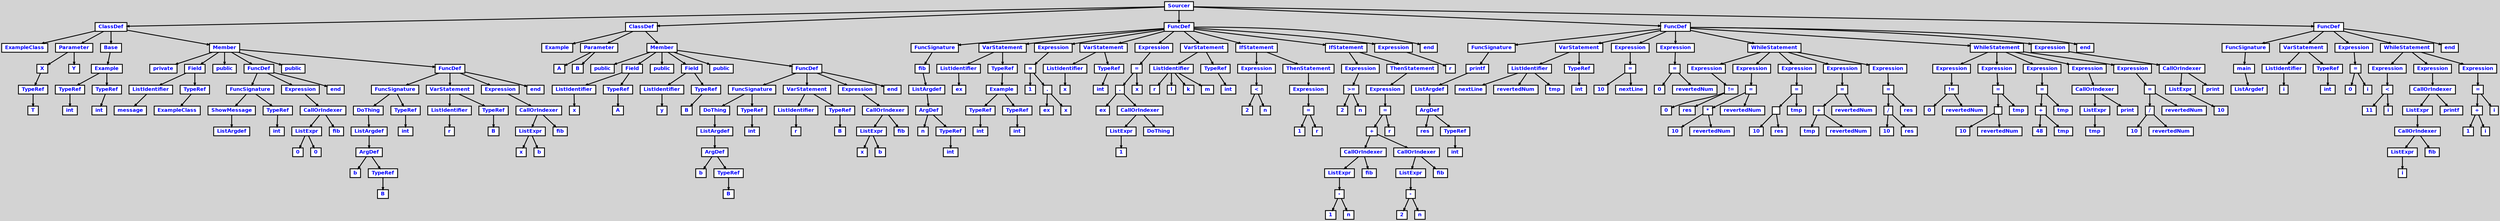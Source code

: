 digraph {

	ordering=out;
	ranksep=.4;
	bgcolor="lightgrey";  node [shape=box, fixedsize=false, fontsize=12, fontname="Helvetica-bold", fontcolor="blue"
	width=.25, height=.25, color="black", fillcolor="white", style="filled, solid, bold"];

	edge [arrowsize=.5, color="black", style="bold"]

	n00001224704364D0[label="Sourcer"]
	n00001224704090E0[label="ClassDef"]
	n0000122470408FA8[label="ExampleClass"]
	n0000122470409350[label="Parameter"]
	n0000122470401E50[label="X"]
	n0000122470401D18[label="TypeRef"]
	n0000122470401BE0[label="T"]
	n0000122470401F88[label="Y"]
	n0000122470409488[label="Base"]
	n00001224704095C0[label="Example"]
	n00001224704021F8[label="TypeRef"]
	n0000122470401AA8[label="int"]
	n0000122470402468[label="TypeRef"]
	n00001224704020C0[label="int"]
	n00001224704096F8[label="Member"]
	n00001224704025A0[label="private"]
	n0000122470402CF0[label="Field"]
	n0000122470402810[label="ListIdentifier"]
	n00001224704026D8[label="message"]
	n0000122470402BB8[label="TypeRef"]
	n0000122470402A80[label="ExampleClass"]
	n0000122470402E28[label="public"]
	n00001224704053F0[label="FuncDef"]
	n0000122470403440[label="FuncSignature"]
	n0000122470403578[label="ShowMessage"]
	n0000122470403098[label="ListArgdef"]
	n0000122470403308[label="TypeRef"]
	n0000122470402F60[label="int"]
	n0000122470405660[label="Expression"]
	n0000122470405798[label="CallOrIndexer"]
	n0000122470404F10[label="ListExpr"]
	n00001224704047C0[label="0"]
	n0000122470404B68[label="0"]
	n0000122470404688[label="fib"]
	n00001224704042E0[label="end"]
	n0000122470405A08[label="public"]
	n0000122470408AC8[label="FuncDef"]
	n0000122470406500[label="FuncSignature"]
	n0000122470406638[label="DoThing"]
	n0000122470406158[label="ListArgdef"]
	n0000122470405EE8[label="ArgDef"]
	n0000122470405B40[label="b"]
	n0000122470405DB0[label="TypeRef"]
	n0000122470405C78[label="B"]
	n00001224704063C8[label="TypeRef"]
	n0000122470406020[label="int"]
	n0000122470406B18[label="VarStatement"]
	n00001224704068A8[label="ListIdentifier"]
	n0000122470406770[label="r"]
	n0000122470406D88[label="TypeRef"]
	n0000122470406C50[label="B"]
	n0000122470408D38[label="Expression"]
	n0000122470408E70[label="CallOrIndexer"]
	n00001224704085E8[label="ListExpr"]
	n0000122470407E98[label="x"]
	n0000122470408240[label="b"]
	n0000122470407D60[label="fib"]
	n00001224704079B8[label="end"]
	n000012247040E288[label="ClassDef"]
	n000012247040E150[label="Example"]
	n000012247040E4F8[label="Parameter"]
	n0000122470409830[label="A"]
	n0000122470409968[label="B"]
	n000012247040E630[label="Member"]
	n0000122470409AA0[label="public"]
	n000012247040A1F0[label="Field"]
	n0000122470409D10[label="ListIdentifier"]
	n0000122470409BD8[label="x"]
	n000012247040A0B8[label="TypeRef"]
	n0000122470409F80[label="A"]
	n000012247040A328[label="public"]
	n000012247040AA78[label="Field"]
	n000012247040A598[label="ListIdentifier"]
	n000012247040A460[label="y"]
	n000012247040A940[label="TypeRef"]
	n000012247040A808[label="B"]
	n000012247040ABB0[label="public"]
	n000012247040DC70[label="FuncDef"]
	n000012247040B6A8[label="FuncSignature"]
	n000012247040B7E0[label="DoThing"]
	n000012247040B300[label="ListArgdef"]
	n000012247040B090[label="ArgDef"]
	n000012247040ACE8[label="b"]
	n000012247040AF58[label="TypeRef"]
	n000012247040AE20[label="B"]
	n000012247040B570[label="TypeRef"]
	n000012247040B1C8[label="int"]
	n000012247040BCC0[label="VarStatement"]
	n000012247040BA50[label="ListIdentifier"]
	n000012247040B918[label="r"]
	n000012247040BF30[label="TypeRef"]
	n000012247040BDF8[label="B"]
	n000012247040DEE0[label="Expression"]
	n000012247040E018[label="CallOrIndexer"]
	n000012247040D790[label="ListExpr"]
	n000012247040D040[label="x"]
	n000012247040D3E8[label="b"]
	n000012247040CF08[label="fib"]
	n000012247040CB60[label="end"]
	n000012247041CB50[label="FuncDef"]
	n000012247040ED80[label="FuncSignature"]
	n000012247040EEB8[label="fib"]
	n000012247040EC48[label="ListArgdef"]
	n000012247040E9D8[label="ArgDef"]
	n000012247040E768[label="n"]
	n000012247040E8A0[label="TypeRef"]
	n000012247040E3C0[label="int"]
	n000012247040F740[label="VarStatement"]
	n000012247040F128[label="ListIdentifier"]
	n000012247040EFF0[label="ex"]
	n000012247040FAE8[label="TypeRef"]
	n000012247040F9B0[label="Example"]
	n000012247040F608[label="TypeRef"]
	n000012247040F398[label="int"]
	n000012247040F878[label="TypeRef"]
	n000012247040F4D0[label="int"]
	n0000122470410E68[label="Expression"]
	n0000122470410FA0[label="="]
	n0000122470410BF8[label="1"]
	n0000122470410AC0[label="."]
	n0000122470410850[label="ex"]
	n0000122470410718[label="x"]
	n0000122470411480[label="VarStatement"]
	n00001224704110D8[label="ListIdentifier"]
	n00001224704105E0[label="x"]
	n00001224704115B8[label="TypeRef"]
	n0000122470411348[label="int"]
	n0000122470412938[label="Expression"]
	n0000122470413DF0[label="="]
	n0000122470413F28[label="."]
	n0000122470412CE0[label="ex"]
	n0000122470413B80[label="CallOrIndexer"]
	n00001224704132F8[label="ListExpr"]
	n0000122470412F50[label="1"]
	n0000122470412E18[label="DoThing"]
	n0000122470411960[label="x"]
	n0000122470414678[label="VarStatement"]
	n0000122470413A48[label="ListIdentifier"]
	n0000122470412800[label="r"]
	n0000122470414060[label="l"]
	n0000122470414198[label="k"]
	n00001224704142D0[label="m"]
	n00001224704147B0[label="TypeRef"]
	n0000122470414540[label="int"]
	n0000122470416010[label="IfStatement"]
	n0000122470416628[label="Expression"]
	n00001224704153E0[label="<"]
	n0000122470415650[label="2"]
	n0000122470414B58[label="n"]
	n0000122470416898[label="ThenStatement"]
	n0000122470416280[label="Expression"]
	n0000122470416760[label="="]
	n00001224704163B8[label="1"]
	n0000122470415B30[label="r"]
	n000012247041A1E0[label="IfStatement"]
	n000012247041AF48[label="Expression"]
	n00001224704174C8[label=">="]
	n0000122470417738[label="2"]
	n0000122470416C40[label="n"]
	n000012247041C2C8[label="ThenStatement"]
	n000012247041A318[label="Expression"]
	n000012247041B080[label="="]
	n000012247041B2F0[label="+"]
	n000012247041C670[label="CallOrIndexer"]
	n000012247041BB78[label="ListExpr"]
	n000012247041BA40[label="-"]
	n000012247041BCB0[label="1"]
	n000012247041B7D0[label="n"]
	n000012247041B698[label="fib"]
	n000012247041B1B8[label="CallOrIndexer"]
	n000012247041ABA0[label="ListExpr"]
	n000012247041AA68[label="-"]
	n000012247041ACD8[label="2"]
	n000012247041A7F8[label="n"]
	n000012247041A6C0[label="fib"]
	n0000122470417C18[label="r"]
	n000012247041CC88[label="Expression"]
	n000012247041C8E0[label="r"]
	n000012247041C7A8[label="end"]
	n000012247042F108[label="FuncDef"]
	n000012247041D510[label="FuncSignature"]
	n000012247041D648[label="printf"]
	n000012247041D3D8[label="ListArgdef"]
	n000012247041D168[label="ArgDef"]
	n000012247041CEF8[label="res"]
	n000012247041D030[label="TypeRef"]
	n000012247041CDC0[label="int"]
	n000012247041DED0[label="VarStatement"]
	n000012247041D8B8[label="ListIdentifier"]
	n000012247041D780[label="nextLine"]
	n000012247041D9F0[label="revertedNum"]
	n000012247041DB28[label="tmp"]
	n000012247041E008[label="TypeRef"]
	n000012247041DD98[label="int"]
	n000012247041EB00[label="Expression"]
	n000012247041EFE0[label="="]
	n000012247041EC38[label="10"]
	n000012247041E3B0[label="nextLine"]
	n000012247041F9A0[label="Expression"]
	n000012247041FE80[label="="]
	n000012247041FAD8[label="0"]
	n000012247041F250[label="revertedNum"]
	n0000122470426138[label="WhileStatement"]
	n00001224704263A8[label="Expression"]
	n0000122470420978[label="!="]
	n0000122470420BE8[label="0"]
	n00001224704200F0[label="res"]
	n0000122470421CF8[label="Expression"]
	n0000122470422310[label="="]
	n00001224704221D8[label="*"]
	n0000122470422448[label="10"]
	n0000122470421F68[label="revertedNum"]
	n00001224704210C8[label="revertedNum"]
	n0000122470423420[label="Expression"]
	n0000122470423A38[label="="]
	n0000122470423900[label=""]
	n0000122470423B70[label="10"]
	n0000122470423690[label="res"]
	n00001224704227F0[label="tmp"]
	n0000122470424B48[label="Expression"]
	n0000122470425160[label="="]
	n0000122470425028[label="+"]
	n0000122470425298[label="tmp"]
	n0000122470424DB8[label="revertedNum"]
	n0000122470423F18[label="revertedNum"]
	n0000122470426270[label="Expression"]
	n0000122470426888[label="="]
	n0000122470426750[label="/"]
	n00001224704269C0[label="10"]
	n00001224704264E0[label="res"]
	n0000122470425640[label="res"]
	n000012247042D158[label="WhileStatement"]
	n000012247042D3C8[label="Expression"]
	n0000122470427728[label="!="]
	n0000122470427998[label="0"]
	n0000122470426EA0[label="revertedNum"]
	n0000122470428AA8[label="Expression"]
	n00001224704290C0[label="="]
	n0000122470428F88[label=""]
	n00001224704291F8[label="10"]
	n0000122470428D18[label="revertedNum"]
	n0000122470427E78[label="tmp"]
	n000012247042A1D0[label="Expression"]
	n000012247042A7E8[label="="]
	n000012247042A6B0[label="+"]
	n000012247042A920[label="48"]
	n000012247042A440[label="tmp"]
	n00001224704295A0[label="tmp"]
	n000012247042C180[label="Expression"]
	n000012247042C2B8[label="CallOrIndexer"]
	n000012247042BA30[label="ListExpr"]
	n000012247042B688[label="tmp"]
	n000012247042B550[label="print"]
	n000012247042D290[label="Expression"]
	n000012247042D8A8[label="="]
	n000012247042D770[label="/"]
	n000012247042D9E0[label="10"]
	n000012247042D500[label="revertedNum"]
	n000012247042C660[label="revertedNum"]
	n000012247042F378[label="Expression"]
	n000012247042F4B0[label="CallOrIndexer"]
	n000012247042EC28[label="ListExpr"]
	n000012247042E880[label="10"]
	n000012247042E748[label="print"]
	n000012247042E3A0[label="end"]
	n0000122470434C70[label="FuncDef"]
	n000012247042F858[label="FuncSignature"]
	n000012247042F990[label="main"]
	n000012247042F720[label="ListArgdef"]
	n000012247042FFA8[label="VarStatement"]
	n000012247042FC00[label="ListIdentifier"]
	n000012247042FAC8[label="i"]
	n00001224704300E0[label="TypeRef"]
	n000012247042FE70[label="int"]
	n0000122470430BD8[label="Expression"]
	n00001224704310B8[label="="]
	n0000122470430D10[label="0"]
	n0000122470430488[label="i"]
	n00001224704359D8[label="WhileStatement"]
	n0000122470435C48[label="Expression"]
	n0000122470431BB0[label="<"]
	n0000122470431E20[label="11"]
	n0000122470431328[label="i"]
	n0000122470434A00[label="Expression"]
	n0000122470434B38[label="CallOrIndexer"]
	n0000122470434178[label="ListExpr"]
	n00001224704342B0[label="CallOrIndexer"]
	n0000122470433A28[label="ListExpr"]
	n0000122470433680[label="i"]
	n0000122470433548[label="fib"]
	n00001224704332D8[label="printf"]
	n0000122470435B10[label="Expression"]
	n0000122470436128[label="="]
	n0000122470435FF0[label="+"]
	n0000122470436260[label="1"]
	n0000122470435D80[label="i"]
	n0000122470434EE0[label="i"]
	n0000122470430F80[label="end"]

		n00001224704364D0 -> n00001224704090E0		// Sourcer -> ClassDef
		n00001224704090E0 -> n0000122470408FA8		// ClassDef -> ExampleClass
		n00001224704090E0 -> n0000122470409350		// ClassDef -> Parameter
		n0000122470409350 -> n0000122470401E50		// Parameter -> X
		n0000122470401E50 -> n0000122470401D18		// X -> TypeRef
		n0000122470401D18 -> n0000122470401BE0		// TypeRef -> T
		n0000122470409350 -> n0000122470401F88		// Parameter -> Y
		n00001224704090E0 -> n0000122470409488		// ClassDef -> Base
		n0000122470409488 -> n00001224704095C0		// Base -> Example
		n00001224704095C0 -> n00001224704021F8		// Example -> TypeRef
		n00001224704021F8 -> n0000122470401AA8		// TypeRef -> int
		n00001224704095C0 -> n0000122470402468		// Example -> TypeRef
		n0000122470402468 -> n00001224704020C0		// TypeRef -> int
		n00001224704090E0 -> n00001224704096F8		// ClassDef -> Member
		n00001224704096F8 -> n00001224704025A0		// Member -> private
		n00001224704096F8 -> n0000122470402CF0		// Member -> Field
		n0000122470402CF0 -> n0000122470402810		// Field -> ListIdentifier
		n0000122470402810 -> n00001224704026D8		// ListIdentifier -> message
		n0000122470402CF0 -> n0000122470402BB8		// Field -> TypeRef
		n0000122470402BB8 -> n0000122470402A80		// TypeRef -> ExampleClass
		n00001224704096F8 -> n0000122470402E28		// Member -> public
		n00001224704096F8 -> n00001224704053F0		// Member -> FuncDef
		n00001224704053F0 -> n0000122470403440		// FuncDef -> FuncSignature
		n0000122470403440 -> n0000122470403578		// FuncSignature -> ShowMessage
		n0000122470403578 -> n0000122470403098		// ShowMessage -> ListArgdef
		n0000122470403440 -> n0000122470403308		// FuncSignature -> TypeRef
		n0000122470403308 -> n0000122470402F60		// TypeRef -> int
		n00001224704053F0 -> n0000122470405660		// FuncDef -> Expression
		n0000122470405660 -> n0000122470405798		// Expression -> CallOrIndexer
		n0000122470405798 -> n0000122470404F10		// CallOrIndexer -> ListExpr
		n0000122470404F10 -> n00001224704047C0		// ListExpr -> 0
		n0000122470404F10 -> n0000122470404B68		// ListExpr -> 0
		n0000122470405798 -> n0000122470404688		// CallOrIndexer -> fib
		n00001224704053F0 -> n00001224704042E0		// FuncDef -> end
		n00001224704096F8 -> n0000122470405A08		// Member -> public
		n00001224704096F8 -> n0000122470408AC8		// Member -> FuncDef
		n0000122470408AC8 -> n0000122470406500		// FuncDef -> FuncSignature
		n0000122470406500 -> n0000122470406638		// FuncSignature -> DoThing
		n0000122470406638 -> n0000122470406158		// DoThing -> ListArgdef
		n0000122470406158 -> n0000122470405EE8		// ListArgdef -> ArgDef
		n0000122470405EE8 -> n0000122470405B40		// ArgDef -> b
		n0000122470405EE8 -> n0000122470405DB0		// ArgDef -> TypeRef
		n0000122470405DB0 -> n0000122470405C78		// TypeRef -> B
		n0000122470406500 -> n00001224704063C8		// FuncSignature -> TypeRef
		n00001224704063C8 -> n0000122470406020		// TypeRef -> int
		n0000122470408AC8 -> n0000122470406B18		// FuncDef -> VarStatement
		n0000122470406B18 -> n00001224704068A8		// VarStatement -> ListIdentifier
		n00001224704068A8 -> n0000122470406770		// ListIdentifier -> r
		n0000122470406B18 -> n0000122470406D88		// VarStatement -> TypeRef
		n0000122470406D88 -> n0000122470406C50		// TypeRef -> B
		n0000122470408AC8 -> n0000122470408D38		// FuncDef -> Expression
		n0000122470408D38 -> n0000122470408E70		// Expression -> CallOrIndexer
		n0000122470408E70 -> n00001224704085E8		// CallOrIndexer -> ListExpr
		n00001224704085E8 -> n0000122470407E98		// ListExpr -> x
		n00001224704085E8 -> n0000122470408240		// ListExpr -> b
		n0000122470408E70 -> n0000122470407D60		// CallOrIndexer -> fib
		n0000122470408AC8 -> n00001224704079B8		// FuncDef -> end
		n00001224704364D0 -> n000012247040E288		// Sourcer -> ClassDef
		n000012247040E288 -> n000012247040E150		// ClassDef -> Example
		n000012247040E288 -> n000012247040E4F8		// ClassDef -> Parameter
		n000012247040E4F8 -> n0000122470409830		// Parameter -> A
		n000012247040E4F8 -> n0000122470409968		// Parameter -> B
		n000012247040E288 -> n000012247040E630		// ClassDef -> Member
		n000012247040E630 -> n0000122470409AA0		// Member -> public
		n000012247040E630 -> n000012247040A1F0		// Member -> Field
		n000012247040A1F0 -> n0000122470409D10		// Field -> ListIdentifier
		n0000122470409D10 -> n0000122470409BD8		// ListIdentifier -> x
		n000012247040A1F0 -> n000012247040A0B8		// Field -> TypeRef
		n000012247040A0B8 -> n0000122470409F80		// TypeRef -> A
		n000012247040E630 -> n000012247040A328		// Member -> public
		n000012247040E630 -> n000012247040AA78		// Member -> Field
		n000012247040AA78 -> n000012247040A598		// Field -> ListIdentifier
		n000012247040A598 -> n000012247040A460		// ListIdentifier -> y
		n000012247040AA78 -> n000012247040A940		// Field -> TypeRef
		n000012247040A940 -> n000012247040A808		// TypeRef -> B
		n000012247040E630 -> n000012247040ABB0		// Member -> public
		n000012247040E630 -> n000012247040DC70		// Member -> FuncDef
		n000012247040DC70 -> n000012247040B6A8		// FuncDef -> FuncSignature
		n000012247040B6A8 -> n000012247040B7E0		// FuncSignature -> DoThing
		n000012247040B7E0 -> n000012247040B300		// DoThing -> ListArgdef
		n000012247040B300 -> n000012247040B090		// ListArgdef -> ArgDef
		n000012247040B090 -> n000012247040ACE8		// ArgDef -> b
		n000012247040B090 -> n000012247040AF58		// ArgDef -> TypeRef
		n000012247040AF58 -> n000012247040AE20		// TypeRef -> B
		n000012247040B6A8 -> n000012247040B570		// FuncSignature -> TypeRef
		n000012247040B570 -> n000012247040B1C8		// TypeRef -> int
		n000012247040DC70 -> n000012247040BCC0		// FuncDef -> VarStatement
		n000012247040BCC0 -> n000012247040BA50		// VarStatement -> ListIdentifier
		n000012247040BA50 -> n000012247040B918		// ListIdentifier -> r
		n000012247040BCC0 -> n000012247040BF30		// VarStatement -> TypeRef
		n000012247040BF30 -> n000012247040BDF8		// TypeRef -> B
		n000012247040DC70 -> n000012247040DEE0		// FuncDef -> Expression
		n000012247040DEE0 -> n000012247040E018		// Expression -> CallOrIndexer
		n000012247040E018 -> n000012247040D790		// CallOrIndexer -> ListExpr
		n000012247040D790 -> n000012247040D040		// ListExpr -> x
		n000012247040D790 -> n000012247040D3E8		// ListExpr -> b
		n000012247040E018 -> n000012247040CF08		// CallOrIndexer -> fib
		n000012247040DC70 -> n000012247040CB60		// FuncDef -> end
		n00001224704364D0 -> n000012247041CB50		// Sourcer -> FuncDef
		n000012247041CB50 -> n000012247040ED80		// FuncDef -> FuncSignature
		n000012247040ED80 -> n000012247040EEB8		// FuncSignature -> fib
		n000012247040EEB8 -> n000012247040EC48		// fib -> ListArgdef
		n000012247040EC48 -> n000012247040E9D8		// ListArgdef -> ArgDef
		n000012247040E9D8 -> n000012247040E768		// ArgDef -> n
		n000012247040E9D8 -> n000012247040E8A0		// ArgDef -> TypeRef
		n000012247040E8A0 -> n000012247040E3C0		// TypeRef -> int
		n000012247041CB50 -> n000012247040F740		// FuncDef -> VarStatement
		n000012247040F740 -> n000012247040F128		// VarStatement -> ListIdentifier
		n000012247040F128 -> n000012247040EFF0		// ListIdentifier -> ex
		n000012247040F740 -> n000012247040FAE8		// VarStatement -> TypeRef
		n000012247040FAE8 -> n000012247040F9B0		// TypeRef -> Example
		n000012247040F9B0 -> n000012247040F608		// Example -> TypeRef
		n000012247040F608 -> n000012247040F398		// TypeRef -> int
		n000012247040F9B0 -> n000012247040F878		// Example -> TypeRef
		n000012247040F878 -> n000012247040F4D0		// TypeRef -> int
		n000012247041CB50 -> n0000122470410E68		// FuncDef -> Expression
		n0000122470410E68 -> n0000122470410FA0		// Expression -> =
		n0000122470410FA0 -> n0000122470410BF8		// = -> 1
		n0000122470410FA0 -> n0000122470410AC0		// = -> .
		n0000122470410AC0 -> n0000122470410850		// . -> ex
		n0000122470410AC0 -> n0000122470410718		// . -> x
		n000012247041CB50 -> n0000122470411480		// FuncDef -> VarStatement
		n0000122470411480 -> n00001224704110D8		// VarStatement -> ListIdentifier
		n00001224704110D8 -> n00001224704105E0		// ListIdentifier -> x
		n0000122470411480 -> n00001224704115B8		// VarStatement -> TypeRef
		n00001224704115B8 -> n0000122470411348		// TypeRef -> int
		n000012247041CB50 -> n0000122470412938		// FuncDef -> Expression
		n0000122470412938 -> n0000122470413DF0		// Expression -> =
		n0000122470413DF0 -> n0000122470413F28		// = -> .
		n0000122470413F28 -> n0000122470412CE0		// . -> ex
		n0000122470413F28 -> n0000122470413B80		// . -> CallOrIndexer
		n0000122470413B80 -> n00001224704132F8		// CallOrIndexer -> ListExpr
		n00001224704132F8 -> n0000122470412F50		// ListExpr -> 1
		n0000122470413B80 -> n0000122470412E18		// CallOrIndexer -> DoThing
		n0000122470413DF0 -> n0000122470411960		// = -> x
		n000012247041CB50 -> n0000122470414678		// FuncDef -> VarStatement
		n0000122470414678 -> n0000122470413A48		// VarStatement -> ListIdentifier
		n0000122470413A48 -> n0000122470412800		// ListIdentifier -> r
		n0000122470413A48 -> n0000122470414060		// ListIdentifier -> l
		n0000122470413A48 -> n0000122470414198		// ListIdentifier -> k
		n0000122470413A48 -> n00001224704142D0		// ListIdentifier -> m
		n0000122470414678 -> n00001224704147B0		// VarStatement -> TypeRef
		n00001224704147B0 -> n0000122470414540		// TypeRef -> int
		n000012247041CB50 -> n0000122470416010		// FuncDef -> IfStatement
		n0000122470416010 -> n0000122470416628		// IfStatement -> Expression
		n0000122470416628 -> n00001224704153E0		// Expression -> <
		n00001224704153E0 -> n0000122470415650		// < -> 2
		n00001224704153E0 -> n0000122470414B58		// < -> n
		n0000122470416010 -> n0000122470416898		// IfStatement -> ThenStatement
		n0000122470416898 -> n0000122470416280		// ThenStatement -> Expression
		n0000122470416280 -> n0000122470416760		// Expression -> =
		n0000122470416760 -> n00001224704163B8		// = -> 1
		n0000122470416760 -> n0000122470415B30		// = -> r
		n000012247041CB50 -> n000012247041A1E0		// FuncDef -> IfStatement
		n000012247041A1E0 -> n000012247041AF48		// IfStatement -> Expression
		n000012247041AF48 -> n00001224704174C8		// Expression -> >=
		n00001224704174C8 -> n0000122470417738		// >= -> 2
		n00001224704174C8 -> n0000122470416C40		// >= -> n
		n000012247041A1E0 -> n000012247041C2C8		// IfStatement -> ThenStatement
		n000012247041C2C8 -> n000012247041A318		// ThenStatement -> Expression
		n000012247041A318 -> n000012247041B080		// Expression -> =
		n000012247041B080 -> n000012247041B2F0		// = -> +
		n000012247041B2F0 -> n000012247041C670		// + -> CallOrIndexer
		n000012247041C670 -> n000012247041BB78		// CallOrIndexer -> ListExpr
		n000012247041BB78 -> n000012247041BA40		// ListExpr -> -
		n000012247041BA40 -> n000012247041BCB0		// - -> 1
		n000012247041BA40 -> n000012247041B7D0		// - -> n
		n000012247041C670 -> n000012247041B698		// CallOrIndexer -> fib
		n000012247041B2F0 -> n000012247041B1B8		// + -> CallOrIndexer
		n000012247041B1B8 -> n000012247041ABA0		// CallOrIndexer -> ListExpr
		n000012247041ABA0 -> n000012247041AA68		// ListExpr -> -
		n000012247041AA68 -> n000012247041ACD8		// - -> 2
		n000012247041AA68 -> n000012247041A7F8		// - -> n
		n000012247041B1B8 -> n000012247041A6C0		// CallOrIndexer -> fib
		n000012247041B080 -> n0000122470417C18		// = -> r
		n000012247041CB50 -> n000012247041CC88		// FuncDef -> Expression
		n000012247041CC88 -> n000012247041C8E0		// Expression -> r
		n000012247041CB50 -> n000012247041C7A8		// FuncDef -> end
		n00001224704364D0 -> n000012247042F108		// Sourcer -> FuncDef
		n000012247042F108 -> n000012247041D510		// FuncDef -> FuncSignature
		n000012247041D510 -> n000012247041D648		// FuncSignature -> printf
		n000012247041D648 -> n000012247041D3D8		// printf -> ListArgdef
		n000012247041D3D8 -> n000012247041D168		// ListArgdef -> ArgDef
		n000012247041D168 -> n000012247041CEF8		// ArgDef -> res
		n000012247041D168 -> n000012247041D030		// ArgDef -> TypeRef
		n000012247041D030 -> n000012247041CDC0		// TypeRef -> int
		n000012247042F108 -> n000012247041DED0		// FuncDef -> VarStatement
		n000012247041DED0 -> n000012247041D8B8		// VarStatement -> ListIdentifier
		n000012247041D8B8 -> n000012247041D780		// ListIdentifier -> nextLine
		n000012247041D8B8 -> n000012247041D9F0		// ListIdentifier -> revertedNum
		n000012247041D8B8 -> n000012247041DB28		// ListIdentifier -> tmp
		n000012247041DED0 -> n000012247041E008		// VarStatement -> TypeRef
		n000012247041E008 -> n000012247041DD98		// TypeRef -> int
		n000012247042F108 -> n000012247041EB00		// FuncDef -> Expression
		n000012247041EB00 -> n000012247041EFE0		// Expression -> =
		n000012247041EFE0 -> n000012247041EC38		// = -> 10
		n000012247041EFE0 -> n000012247041E3B0		// = -> nextLine
		n000012247042F108 -> n000012247041F9A0		// FuncDef -> Expression
		n000012247041F9A0 -> n000012247041FE80		// Expression -> =
		n000012247041FE80 -> n000012247041FAD8		// = -> 0
		n000012247041FE80 -> n000012247041F250		// = -> revertedNum
		n000012247042F108 -> n0000122470426138		// FuncDef -> WhileStatement
		n0000122470426138 -> n00001224704263A8		// WhileStatement -> Expression
		n00001224704263A8 -> n0000122470420978		// Expression -> !=
		n0000122470420978 -> n0000122470420BE8		// != -> 0
		n0000122470420978 -> n00001224704200F0		// != -> res
		n0000122470426138 -> n0000122470421CF8		// WhileStatement -> Expression
		n0000122470421CF8 -> n0000122470422310		// Expression -> =
		n0000122470422310 -> n00001224704221D8		// = -> *
		n00001224704221D8 -> n0000122470422448		// * -> 10
		n00001224704221D8 -> n0000122470421F68		// * -> revertedNum
		n0000122470422310 -> n00001224704210C8		// = -> revertedNum
		n0000122470426138 -> n0000122470423420		// WhileStatement -> Expression
		n0000122470423420 -> n0000122470423A38		// Expression -> =
		n0000122470423A38 -> n0000122470423900		// = -> 
		n0000122470423900 -> n0000122470423B70		// > 10
		n0000122470423900 -> n0000122470423690		// > res
		n0000122470423A38 -> n00001224704227F0		// = -> tmp
		n0000122470426138 -> n0000122470424B48		// WhileStatement -> Expression
		n0000122470424B48 -> n0000122470425160		// Expression -> =
		n0000122470425160 -> n0000122470425028		// = -> +
		n0000122470425028 -> n0000122470425298		// + -> tmp
		n0000122470425028 -> n0000122470424DB8		// + -> revertedNum
		n0000122470425160 -> n0000122470423F18		// = -> revertedNum
		n0000122470426138 -> n0000122470426270		// WhileStatement -> Expression
		n0000122470426270 -> n0000122470426888		// Expression -> =
		n0000122470426888 -> n0000122470426750		// = -> /
		n0000122470426750 -> n00001224704269C0		// / -> 10
		n0000122470426750 -> n00001224704264E0		// / -> res
		n0000122470426888 -> n0000122470425640		// = -> res
		n000012247042F108 -> n000012247042D158		// FuncDef -> WhileStatement
		n000012247042D158 -> n000012247042D3C8		// WhileStatement -> Expression
		n000012247042D3C8 -> n0000122470427728		// Expression -> !=
		n0000122470427728 -> n0000122470427998		// != -> 0
		n0000122470427728 -> n0000122470426EA0		// != -> revertedNum
		n000012247042D158 -> n0000122470428AA8		// WhileStatement -> Expression
		n0000122470428AA8 -> n00001224704290C0		// Expression -> =
		n00001224704290C0 -> n0000122470428F88		// = -> 
		n0000122470428F88 -> n00001224704291F8		// > 10
		n0000122470428F88 -> n0000122470428D18		// > revertedNum
		n00001224704290C0 -> n0000122470427E78		// = -> tmp
		n000012247042D158 -> n000012247042A1D0		// WhileStatement -> Expression
		n000012247042A1D0 -> n000012247042A7E8		// Expression -> =
		n000012247042A7E8 -> n000012247042A6B0		// = -> +
		n000012247042A6B0 -> n000012247042A920		// + -> 48
		n000012247042A6B0 -> n000012247042A440		// + -> tmp
		n000012247042A7E8 -> n00001224704295A0		// = -> tmp
		n000012247042D158 -> n000012247042C180		// WhileStatement -> Expression
		n000012247042C180 -> n000012247042C2B8		// Expression -> CallOrIndexer
		n000012247042C2B8 -> n000012247042BA30		// CallOrIndexer -> ListExpr
		n000012247042BA30 -> n000012247042B688		// ListExpr -> tmp
		n000012247042C2B8 -> n000012247042B550		// CallOrIndexer -> print
		n000012247042D158 -> n000012247042D290		// WhileStatement -> Expression
		n000012247042D290 -> n000012247042D8A8		// Expression -> =
		n000012247042D8A8 -> n000012247042D770		// = -> /
		n000012247042D770 -> n000012247042D9E0		// / -> 10
		n000012247042D770 -> n000012247042D500		// / -> revertedNum
		n000012247042D8A8 -> n000012247042C660		// = -> revertedNum
		n000012247042F108 -> n000012247042F378		// FuncDef -> Expression
		n000012247042F378 -> n000012247042F4B0		// Expression -> CallOrIndexer
		n000012247042F4B0 -> n000012247042EC28		// CallOrIndexer -> ListExpr
		n000012247042EC28 -> n000012247042E880		// ListExpr -> 10
		n000012247042F4B0 -> n000012247042E748		// CallOrIndexer -> print
		n000012247042F108 -> n000012247042E3A0		// FuncDef -> end
		n00001224704364D0 -> n0000122470434C70		// Sourcer -> FuncDef
		n0000122470434C70 -> n000012247042F858		// FuncDef -> FuncSignature
		n000012247042F858 -> n000012247042F990		// FuncSignature -> main
		n000012247042F990 -> n000012247042F720		// main -> ListArgdef
		n0000122470434C70 -> n000012247042FFA8		// FuncDef -> VarStatement
		n000012247042FFA8 -> n000012247042FC00		// VarStatement -> ListIdentifier
		n000012247042FC00 -> n000012247042FAC8		// ListIdentifier -> i
		n000012247042FFA8 -> n00001224704300E0		// VarStatement -> TypeRef
		n00001224704300E0 -> n000012247042FE70		// TypeRef -> int
		n0000122470434C70 -> n0000122470430BD8		// FuncDef -> Expression
		n0000122470430BD8 -> n00001224704310B8		// Expression -> =
		n00001224704310B8 -> n0000122470430D10		// = -> 0
		n00001224704310B8 -> n0000122470430488		// = -> i
		n0000122470434C70 -> n00001224704359D8		// FuncDef -> WhileStatement
		n00001224704359D8 -> n0000122470435C48		// WhileStatement -> Expression
		n0000122470435C48 -> n0000122470431BB0		// Expression -> <
		n0000122470431BB0 -> n0000122470431E20		// < -> 11
		n0000122470431BB0 -> n0000122470431328		// < -> i
		n00001224704359D8 -> n0000122470434A00		// WhileStatement -> Expression
		n0000122470434A00 -> n0000122470434B38		// Expression -> CallOrIndexer
		n0000122470434B38 -> n0000122470434178		// CallOrIndexer -> ListExpr
		n0000122470434178 -> n00001224704342B0		// ListExpr -> CallOrIndexer
		n00001224704342B0 -> n0000122470433A28		// CallOrIndexer -> ListExpr
		n0000122470433A28 -> n0000122470433680		// ListExpr -> i
		n00001224704342B0 -> n0000122470433548		// CallOrIndexer -> fib
		n0000122470434B38 -> n00001224704332D8		// CallOrIndexer -> printf
		n00001224704359D8 -> n0000122470435B10		// WhileStatement -> Expression
		n0000122470435B10 -> n0000122470436128		// Expression -> =
		n0000122470436128 -> n0000122470435FF0		// = -> +
		n0000122470435FF0 -> n0000122470436260		// + -> 1
		n0000122470435FF0 -> n0000122470435D80		// + -> i
		n0000122470436128 -> n0000122470434EE0		// = -> i
		n0000122470434C70 -> n0000122470430F80		// FuncDef -> end

}